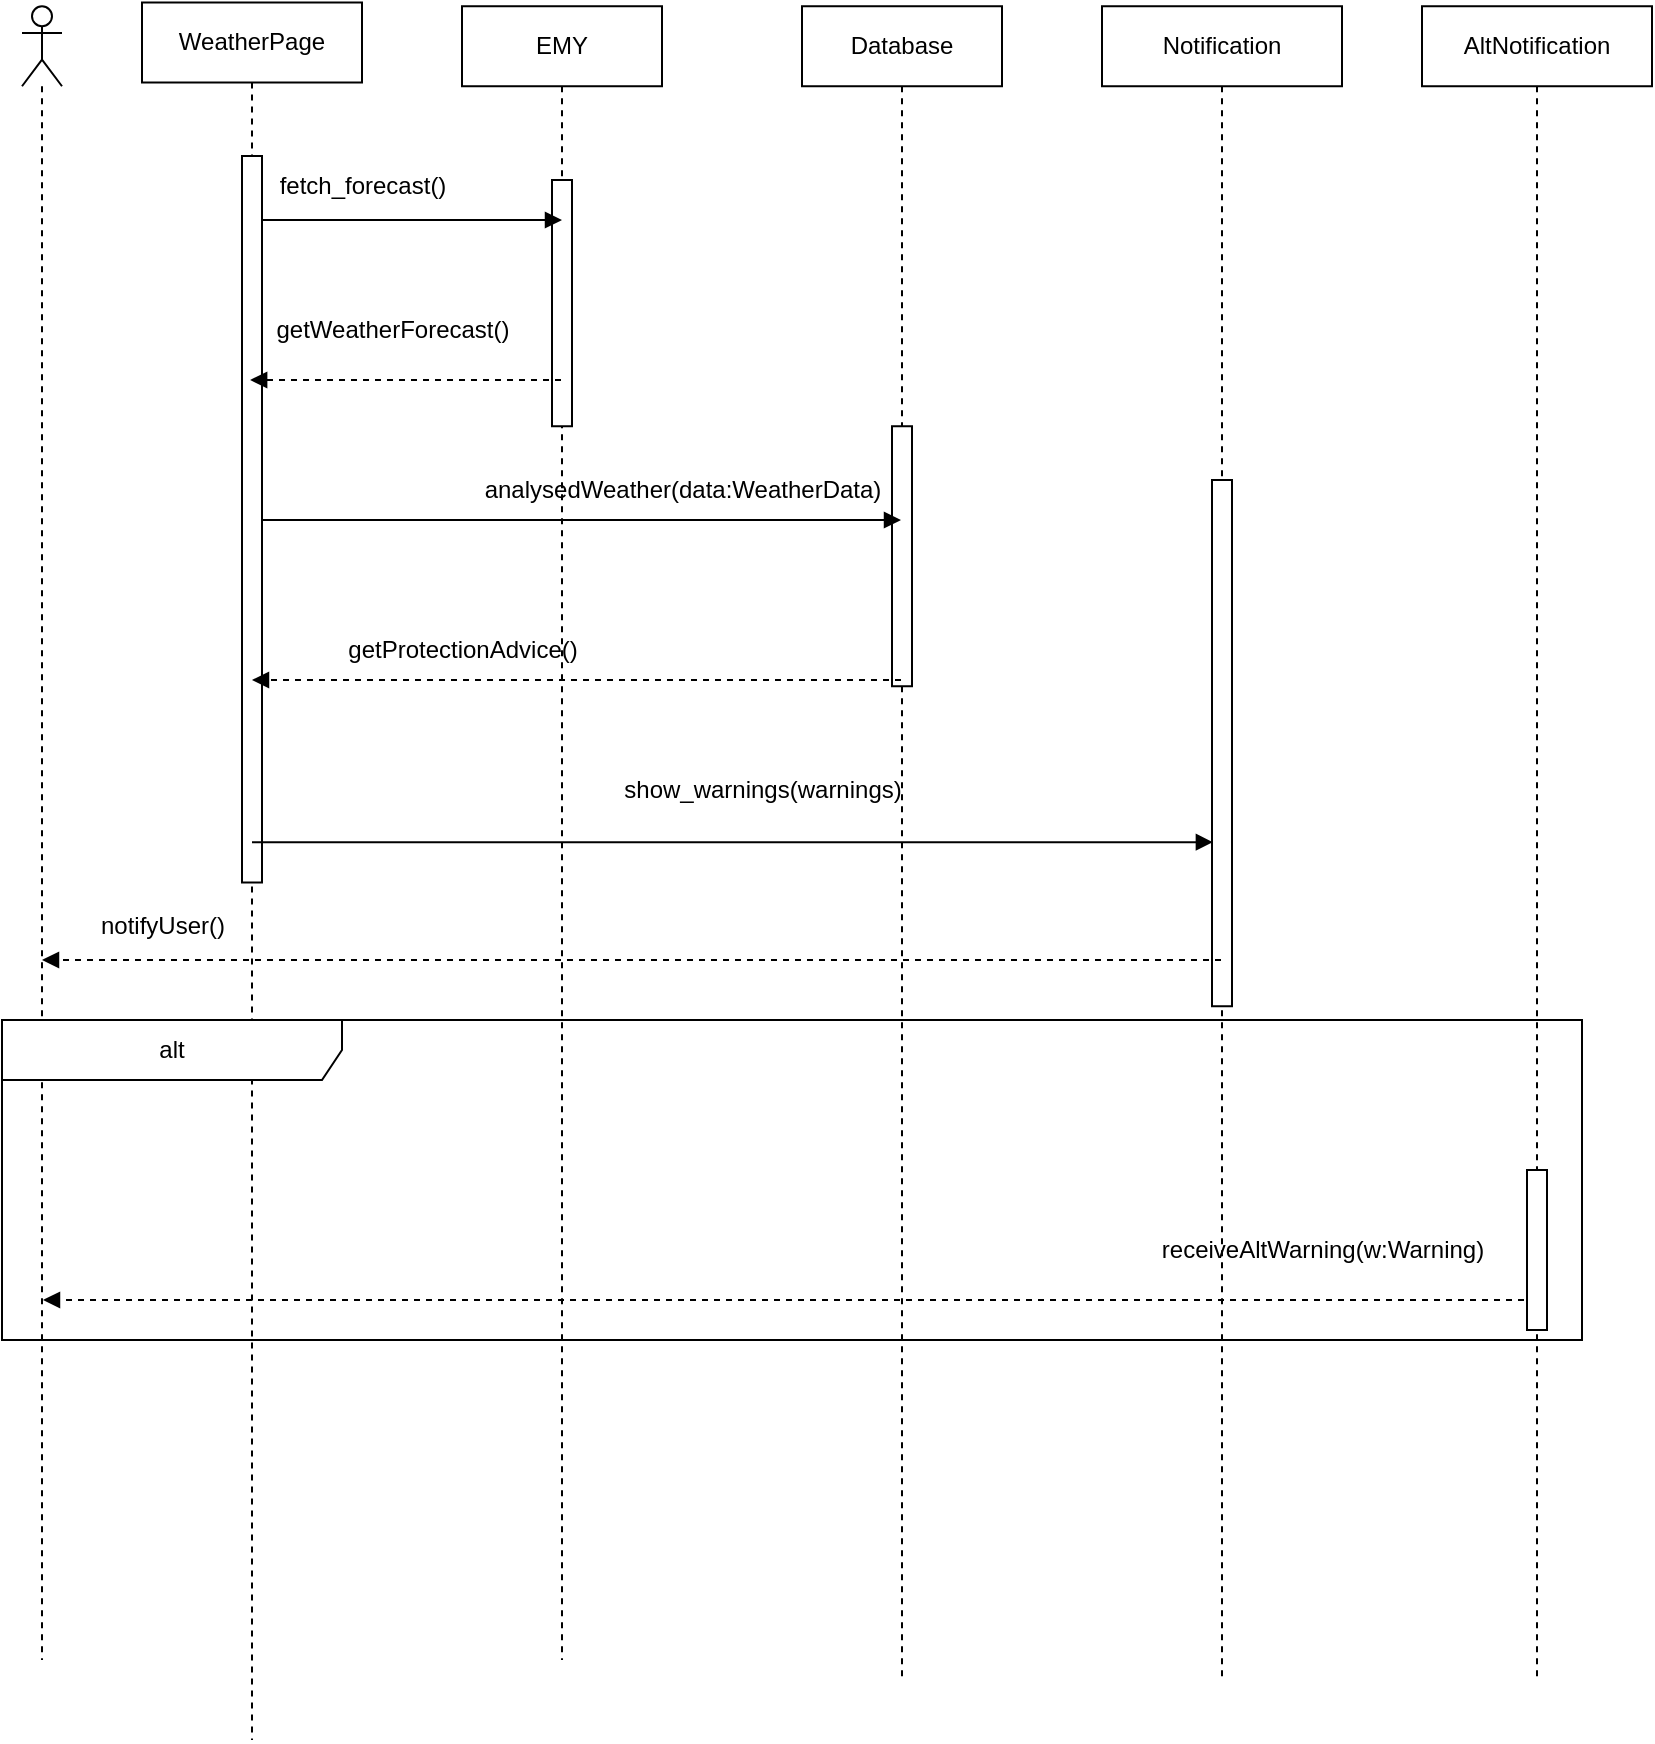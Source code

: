<mxfile version="27.0.5">
  <diagram name="Page-1" id="2YBvvXClWsGukQMizWep">
    <mxGraphModel dx="1180" dy="596" grid="1" gridSize="10" guides="1" tooltips="1" connect="1" arrows="1" fold="1" page="1" pageScale="1" pageWidth="850" pageHeight="1100" math="0" shadow="0">
      <root>
        <mxCell id="0" />
        <mxCell id="1" parent="0" />
        <mxCell id="yr2JB4oJh4G8toFpKYRr-11" value="Notification" style="shape=umlLifeline;perimeter=lifelinePerimeter;whiteSpace=wrap;html=1;container=1;dropTarget=0;collapsible=0;recursiveResize=0;outlineConnect=0;portConstraint=eastwest;newEdgeStyle={&quot;curved&quot;:0,&quot;rounded&quot;:0};" vertex="1" parent="1">
          <mxGeometry x="560" y="23.12" width="120" height="836.88" as="geometry" />
        </mxCell>
        <mxCell id="yr2JB4oJh4G8toFpKYRr-46" value="" style="html=1;points=[[0,0,0,0,5],[0,1,0,0,-5],[1,0,0,0,5],[1,1,0,0,-5]];perimeter=orthogonalPerimeter;outlineConnect=0;targetShapes=umlLifeline;portConstraint=eastwest;newEdgeStyle={&quot;curved&quot;:0,&quot;rounded&quot;:0};" vertex="1" parent="yr2JB4oJh4G8toFpKYRr-11">
          <mxGeometry x="55" y="236.88" width="10" height="263.12" as="geometry" />
        </mxCell>
        <mxCell id="yr2JB4oJh4G8toFpKYRr-34" value="" style="html=1;verticalAlign=bottom;labelBackgroundColor=none;endArrow=block;endFill=1;rounded=0;" edge="1" parent="yr2JB4oJh4G8toFpKYRr-11" source="yr2JB4oJh4G8toFpKYRr-46" target="yr2JB4oJh4G8toFpKYRr-11">
          <mxGeometry width="160" relative="1" as="geometry">
            <mxPoint x="-420" y="296.88" as="sourcePoint" />
            <mxPoint x="-260" y="296.88" as="targetPoint" />
          </mxGeometry>
        </mxCell>
        <mxCell id="yr2JB4oJh4G8toFpKYRr-12" value="Database" style="shape=umlLifeline;perimeter=lifelinePerimeter;whiteSpace=wrap;html=1;container=1;dropTarget=0;collapsible=0;recursiveResize=0;outlineConnect=0;portConstraint=eastwest;newEdgeStyle={&quot;curved&quot;:0,&quot;rounded&quot;:0};" vertex="1" parent="1">
          <mxGeometry x="410" y="23.12" width="100" height="836.88" as="geometry" />
        </mxCell>
        <mxCell id="yr2JB4oJh4G8toFpKYRr-44" value="" style="html=1;points=[[0,0,0,0,5],[0,1,0,0,-5],[1,0,0,0,5],[1,1,0,0,-5]];perimeter=orthogonalPerimeter;outlineConnect=0;targetShapes=umlLifeline;portConstraint=eastwest;newEdgeStyle={&quot;curved&quot;:0,&quot;rounded&quot;:0};" vertex="1" parent="yr2JB4oJh4G8toFpKYRr-12">
          <mxGeometry x="45" y="210" width="10" height="130" as="geometry" />
        </mxCell>
        <mxCell id="yr2JB4oJh4G8toFpKYRr-15" value="WeatherPage" style="shape=umlLifeline;perimeter=lifelinePerimeter;whiteSpace=wrap;html=1;container=1;dropTarget=0;collapsible=0;recursiveResize=0;outlineConnect=0;portConstraint=eastwest;newEdgeStyle={&quot;curved&quot;:0,&quot;rounded&quot;:0};" vertex="1" parent="1">
          <mxGeometry x="80" y="21.25" width="110" height="868.75" as="geometry" />
        </mxCell>
        <mxCell id="yr2JB4oJh4G8toFpKYRr-42" value="" style="html=1;points=[[0,0,0,0,5],[0,1,0,0,-5],[1,0,0,0,5],[1,1,0,0,-5]];perimeter=orthogonalPerimeter;outlineConnect=0;targetShapes=umlLifeline;portConstraint=eastwest;newEdgeStyle={&quot;curved&quot;:0,&quot;rounded&quot;:0};" vertex="1" parent="yr2JB4oJh4G8toFpKYRr-15">
          <mxGeometry x="50" y="76.75" width="10" height="363.25" as="geometry" />
        </mxCell>
        <mxCell id="yr2JB4oJh4G8toFpKYRr-21" value="AltNotification" style="shape=umlLifeline;perimeter=lifelinePerimeter;whiteSpace=wrap;html=1;container=1;dropTarget=0;collapsible=0;recursiveResize=0;outlineConnect=0;portConstraint=eastwest;newEdgeStyle={&quot;curved&quot;:0,&quot;rounded&quot;:0};" vertex="1" parent="1">
          <mxGeometry x="720" y="23.12" width="115" height="836.88" as="geometry" />
        </mxCell>
        <mxCell id="yr2JB4oJh4G8toFpKYRr-22" value="ΕΜΥ" style="shape=umlLifeline;perimeter=lifelinePerimeter;whiteSpace=wrap;html=1;container=1;dropTarget=0;collapsible=0;recursiveResize=0;outlineConnect=0;portConstraint=eastwest;newEdgeStyle={&quot;curved&quot;:0,&quot;rounded&quot;:0};" vertex="1" parent="1">
          <mxGeometry x="240" y="23.12" width="100" height="826.88" as="geometry" />
        </mxCell>
        <mxCell id="yr2JB4oJh4G8toFpKYRr-43" value="" style="html=1;points=[[0,0,0,0,5],[0,1,0,0,-5],[1,0,0,0,5],[1,1,0,0,-5]];perimeter=orthogonalPerimeter;outlineConnect=0;targetShapes=umlLifeline;portConstraint=eastwest;newEdgeStyle={&quot;curved&quot;:0,&quot;rounded&quot;:0};" vertex="1" parent="yr2JB4oJh4G8toFpKYRr-22">
          <mxGeometry x="45" y="86.88" width="10" height="123.12" as="geometry" />
        </mxCell>
        <mxCell id="yr2JB4oJh4G8toFpKYRr-26" value="" style="html=1;verticalAlign=bottom;labelBackgroundColor=none;endArrow=block;endFill=1;rounded=0;" edge="1" parent="1">
          <mxGeometry width="160" relative="1" as="geometry">
            <mxPoint x="140" y="130" as="sourcePoint" />
            <mxPoint x="290" y="130" as="targetPoint" />
          </mxGeometry>
        </mxCell>
        <mxCell id="yr2JB4oJh4G8toFpKYRr-27" value="fetch_forecast()" style="text;html=1;align=center;verticalAlign=middle;resizable=0;points=[];autosize=1;strokeColor=none;fillColor=none;" vertex="1" parent="1">
          <mxGeometry x="135" y="98" width="110" height="30" as="geometry" />
        </mxCell>
        <mxCell id="yr2JB4oJh4G8toFpKYRr-28" value="" style="html=1;verticalAlign=bottom;labelBackgroundColor=none;endArrow=block;endFill=1;rounded=0;" edge="1" parent="1" target="yr2JB4oJh4G8toFpKYRr-12">
          <mxGeometry width="160" relative="1" as="geometry">
            <mxPoint x="140.5" y="280" as="sourcePoint" />
            <mxPoint x="450" y="280" as="targetPoint" />
          </mxGeometry>
        </mxCell>
        <mxCell id="yr2JB4oJh4G8toFpKYRr-29" value="analysedWeather(data:WeatherData)" style="text;html=1;align=center;verticalAlign=middle;resizable=0;points=[];autosize=1;strokeColor=none;fillColor=none;" vertex="1" parent="1">
          <mxGeometry x="240" y="250" width="220" height="30" as="geometry" />
        </mxCell>
        <mxCell id="yr2JB4oJh4G8toFpKYRr-35" value="show_warnings(warnings)" style="text;html=1;align=center;verticalAlign=middle;resizable=0;points=[];autosize=1;strokeColor=none;fillColor=none;" vertex="1" parent="1">
          <mxGeometry x="310" y="400" width="160" height="30" as="geometry" />
        </mxCell>
        <mxCell id="yr2JB4oJh4G8toFpKYRr-36" value="" style="shape=umlLifeline;perimeter=lifelinePerimeter;whiteSpace=wrap;html=1;container=1;dropTarget=0;collapsible=0;recursiveResize=0;outlineConnect=0;portConstraint=eastwest;newEdgeStyle={&quot;curved&quot;:0,&quot;rounded&quot;:0};participant=umlActor;" vertex="1" parent="1">
          <mxGeometry x="20" y="23.12" width="20" height="826.88" as="geometry" />
        </mxCell>
        <mxCell id="yr2JB4oJh4G8toFpKYRr-39" value="" style="html=1;verticalAlign=bottom;labelBackgroundColor=none;endArrow=block;endFill=1;dashed=1;rounded=0;" edge="1" parent="1">
          <mxGeometry width="160" relative="1" as="geometry">
            <mxPoint x="289.5" y="210.0" as="sourcePoint" />
            <mxPoint x="134.071" y="210.0" as="targetPoint" />
          </mxGeometry>
        </mxCell>
        <mxCell id="yr2JB4oJh4G8toFpKYRr-40" value="getWeatherForecast()" style="text;html=1;align=center;verticalAlign=middle;resizable=0;points=[];autosize=1;strokeColor=none;fillColor=none;" vertex="1" parent="1">
          <mxGeometry x="135" y="170" width="140" height="30" as="geometry" />
        </mxCell>
        <mxCell id="yr2JB4oJh4G8toFpKYRr-47" value="" style="html=1;verticalAlign=bottom;labelBackgroundColor=none;endArrow=block;endFill=1;rounded=0;" edge="1" parent="1">
          <mxGeometry width="160" relative="1" as="geometry">
            <mxPoint x="134.998" y="441.08" as="sourcePoint" />
            <mxPoint x="615.45" y="441.08" as="targetPoint" />
            <Array as="points">
              <mxPoint x="360.45" y="441.08" />
            </Array>
          </mxGeometry>
        </mxCell>
        <mxCell id="yr2JB4oJh4G8toFpKYRr-48" value="alt" style="shape=umlFrame;whiteSpace=wrap;html=1;pointerEvents=0;recursiveResize=0;container=1;collapsible=0;width=170;" vertex="1" parent="1">
          <mxGeometry x="10" y="530" width="790" height="160" as="geometry" />
        </mxCell>
        <mxCell id="yr2JB4oJh4G8toFpKYRr-38" value="receiveAltWarning(w:Warning)" style="text;html=1;align=center;verticalAlign=middle;resizable=0;points=[];autosize=1;strokeColor=none;fillColor=none;" vertex="1" parent="yr2JB4oJh4G8toFpKYRr-48">
          <mxGeometry x="570" y="100" width="180" height="30" as="geometry" />
        </mxCell>
        <mxCell id="yr2JB4oJh4G8toFpKYRr-37" value="" style="html=1;verticalAlign=bottom;labelBackgroundColor=none;endArrow=block;endFill=1;dashed=1;rounded=0;" edge="1" parent="yr2JB4oJh4G8toFpKYRr-48">
          <mxGeometry width="160" relative="1" as="geometry">
            <mxPoint x="767.0" y="140" as="sourcePoint" />
            <mxPoint x="20.5" y="140" as="targetPoint" />
          </mxGeometry>
        </mxCell>
        <mxCell id="NOPoybxYpTk5yy8irRgV-1" value="" style="html=1;points=[[0,0,0,0,5],[0,1,0,0,-5],[1,0,0,0,5],[1,1,0,0,-5]];perimeter=orthogonalPerimeter;outlineConnect=0;targetShapes=umlLifeline;portConstraint=eastwest;newEdgeStyle={&quot;curved&quot;:0,&quot;rounded&quot;:0};" vertex="1" parent="yr2JB4oJh4G8toFpKYRr-48">
          <mxGeometry x="762.5" y="75" width="10" height="80" as="geometry" />
        </mxCell>
        <mxCell id="yr2JB4oJh4G8toFpKYRr-51" value="" style="html=1;verticalAlign=bottom;labelBackgroundColor=none;endArrow=block;endFill=1;dashed=1;rounded=0;" edge="1" parent="1" source="yr2JB4oJh4G8toFpKYRr-11" target="yr2JB4oJh4G8toFpKYRr-36">
          <mxGeometry width="160" relative="1" as="geometry">
            <mxPoint x="300" y="490" as="sourcePoint" />
            <mxPoint x="460" y="490" as="targetPoint" />
            <Array as="points">
              <mxPoint x="50" y="500" />
            </Array>
          </mxGeometry>
        </mxCell>
        <mxCell id="yr2JB4oJh4G8toFpKYRr-52" value="notifyUser()" style="text;html=1;align=center;verticalAlign=middle;resizable=0;points=[];autosize=1;strokeColor=none;fillColor=none;" vertex="1" parent="1">
          <mxGeometry x="45" y="468" width="90" height="30" as="geometry" />
        </mxCell>
        <mxCell id="yr2JB4oJh4G8toFpKYRr-56" value="getProtectionAdvice()" style="text;html=1;align=center;verticalAlign=middle;resizable=0;points=[];autosize=1;strokeColor=none;fillColor=none;" vertex="1" parent="1">
          <mxGeometry x="170" y="330" width="140" height="30" as="geometry" />
        </mxCell>
        <mxCell id="yr2JB4oJh4G8toFpKYRr-58" value="" style="html=1;verticalAlign=bottom;labelBackgroundColor=none;endArrow=block;endFill=1;dashed=1;rounded=0;" edge="1" parent="1" source="yr2JB4oJh4G8toFpKYRr-12">
          <mxGeometry width="160" relative="1" as="geometry">
            <mxPoint x="400.45" y="360" as="sourcePoint" />
            <mxPoint x="134.998" y="360" as="targetPoint" />
          </mxGeometry>
        </mxCell>
      </root>
    </mxGraphModel>
  </diagram>
</mxfile>
